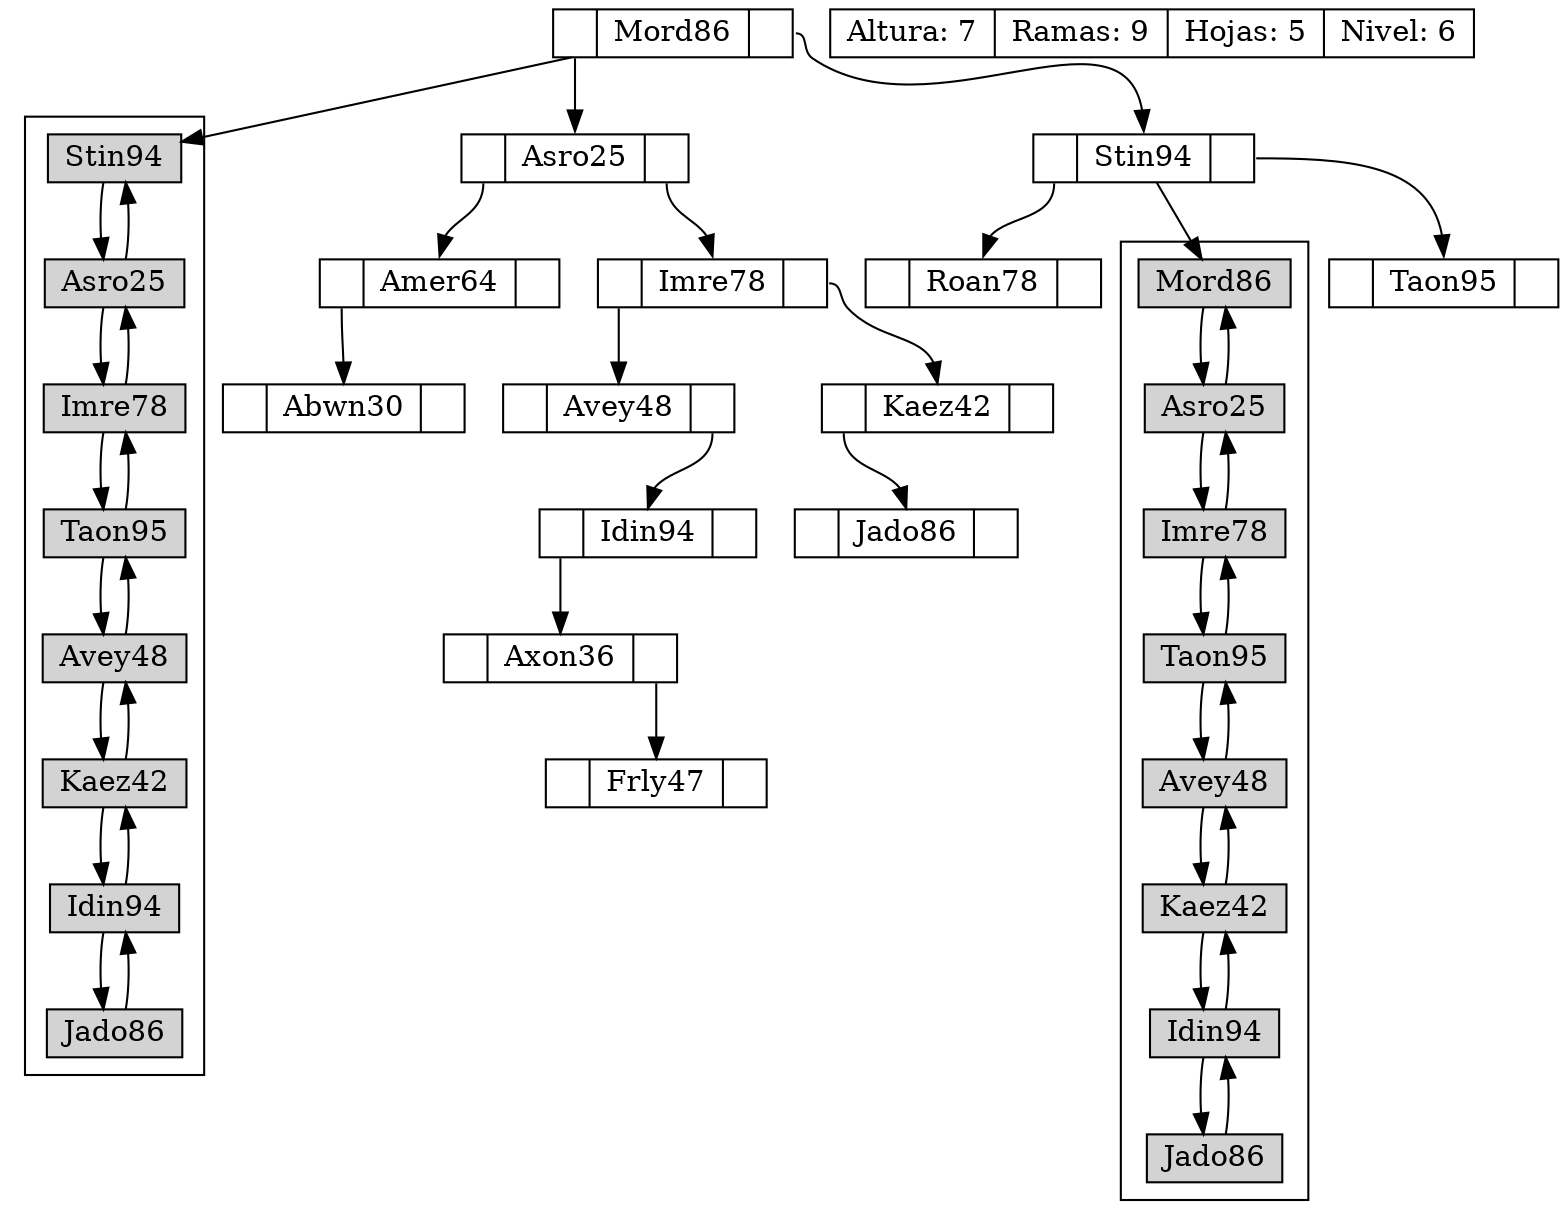 digraph G{
node[shape=record, height=.1];
Abwn30[label="<f0>|<f1>Abwn30|<f2>"]
Amer64[label="<f0>|<f1>Amer64|<f2>"]
Asro25[label="<f0>|<f1>Asro25|<f2>"]
Avey48[label="<f0>|<f1>Avey48|<f2>"]
Axon36[label="<f0>|<f1>Axon36|<f2>"]
Frly47[label="<f0>|<f1>Frly47|<f2>"]
Idin94[label="<f0>|<f1>Idin94|<f2>"]
Imre78[label="<f0>|<f1>Imre78|<f2>"]
Jado86[label="<f0>|<f1>Jado86|<f2>"]
Kaez42[label="<f0>|<f1>Kaez42|<f2>"]
Mord86[label="<f0>|<f1>Mord86|<f2>"]
Roan78[label="<f0>|<f1>Roan78|<f2>"]
Stin94[label="<f0>|<f1>Stin94|<f2>"]
Taon95[label="<f0>|<f1>Taon95|<f2>"]

Mord86:f0->Asro25:f1;
Asro25:f0->Amer64:f1;
Amer64:f0->Abwn30:f1;
Asro25:f2->Imre78:f1;
Imre78:f0->Avey48:f1;
Avey48:f2->Idin94:f1;
Idin94:f0->Axon36:f1;
Axon36:f2->Frly47:f1;
Imre78:f2->Kaez42:f1;
Kaez42:f0->Jado86:f1;
Mord86:f2->Stin94:f1;
Stin94:f0->Roan78:f1;
Stin94:f2->Taon95:f1;

nodoInformacion[label="<f0>Altura: 7|<f1>Ramas: 9|<f2>Hojas: 5|<f3>Nivel: 6"];
subgraph cluster0{
node[style=filled];
Mord86Stin94[label="Stin94"];
Mord86Asro25[label="Asro25"];
Mord86Imre78[label="Imre78"];
Mord86Taon95[label="Taon95"];
Mord86Avey48[label="Avey48"];
Mord86Kaez42[label="Kaez42"];
Mord86Idin94[label="Idin94"];
Mord86Jado86[label="Jado86"];
}
Mord86->Mord86Stin94;
Mord86Stin94->Mord86Asro25;
Mord86Asro25->Mord86Stin94;
Mord86Asro25->Mord86Imre78;
Mord86Imre78->Mord86Asro25;
Mord86Imre78->Mord86Taon95;
Mord86Taon95->Mord86Imre78;
Mord86Taon95->Mord86Avey48;
Mord86Avey48->Mord86Taon95;
Mord86Avey48->Mord86Kaez42;
Mord86Kaez42->Mord86Avey48;
Mord86Kaez42->Mord86Idin94;
Mord86Idin94->Mord86Kaez42;
Mord86Idin94->Mord86Jado86;
Mord86Jado86->Mord86Idin94;
subgraph cluster1{
node[style=filled];
Stin94Mord86[label="Mord86"];
Stin94Asro25[label="Asro25"];
Stin94Imre78[label="Imre78"];
Stin94Taon95[label="Taon95"];
Stin94Avey48[label="Avey48"];
Stin94Kaez42[label="Kaez42"];
Stin94Idin94[label="Idin94"];
Stin94Jado86[label="Jado86"];
}
Stin94->Stin94Mord86;
Stin94Mord86->Stin94Asro25;
Stin94Asro25->Stin94Mord86;
Stin94Asro25->Stin94Imre78;
Stin94Imre78->Stin94Asro25;
Stin94Imre78->Stin94Taon95;
Stin94Taon95->Stin94Imre78;
Stin94Taon95->Stin94Avey48;
Stin94Avey48->Stin94Taon95;
Stin94Avey48->Stin94Kaez42;
Stin94Kaez42->Stin94Avey48;
Stin94Kaez42->Stin94Idin94;
Stin94Idin94->Stin94Kaez42;
Stin94Idin94->Stin94Jado86;
Stin94Jado86->Stin94Idin94;

}
